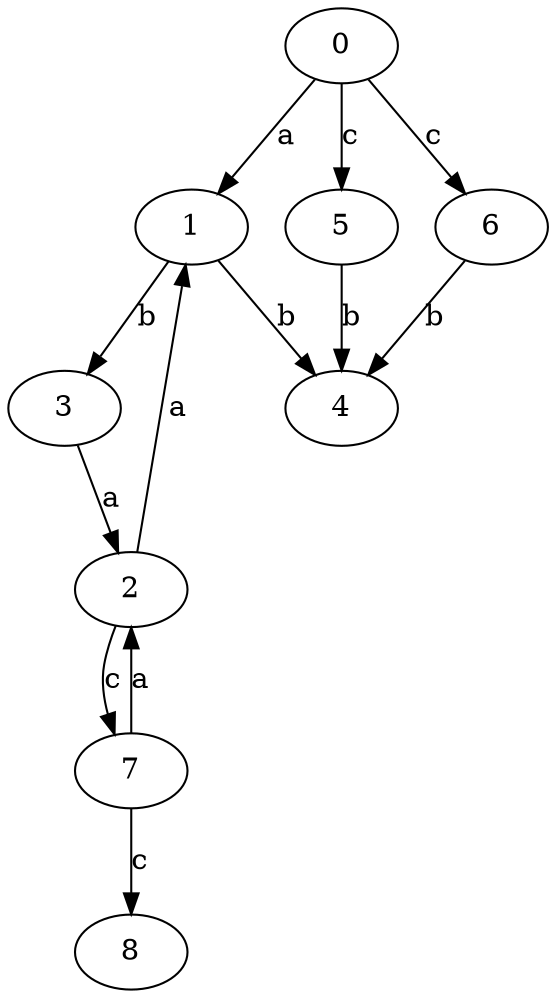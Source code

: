 strict digraph  {
0;
1;
2;
3;
4;
5;
6;
7;
8;
0 -> 1  [label=a];
0 -> 5  [label=c];
0 -> 6  [label=c];
1 -> 3  [label=b];
1 -> 4  [label=b];
2 -> 1  [label=a];
2 -> 7  [label=c];
3 -> 2  [label=a];
5 -> 4  [label=b];
6 -> 4  [label=b];
7 -> 2  [label=a];
7 -> 8  [label=c];
}
